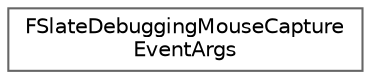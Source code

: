 digraph "Graphical Class Hierarchy"
{
 // INTERACTIVE_SVG=YES
 // LATEX_PDF_SIZE
  bgcolor="transparent";
  edge [fontname=Helvetica,fontsize=10,labelfontname=Helvetica,labelfontsize=10];
  node [fontname=Helvetica,fontsize=10,shape=box,height=0.2,width=0.4];
  rankdir="LR";
  Node0 [id="Node000000",label="FSlateDebuggingMouseCapture\lEventArgs",height=0.2,width=0.4,color="grey40", fillcolor="white", style="filled",URL="$d8/da9/structFSlateDebuggingMouseCaptureEventArgs.html",tooltip=" "];
}
